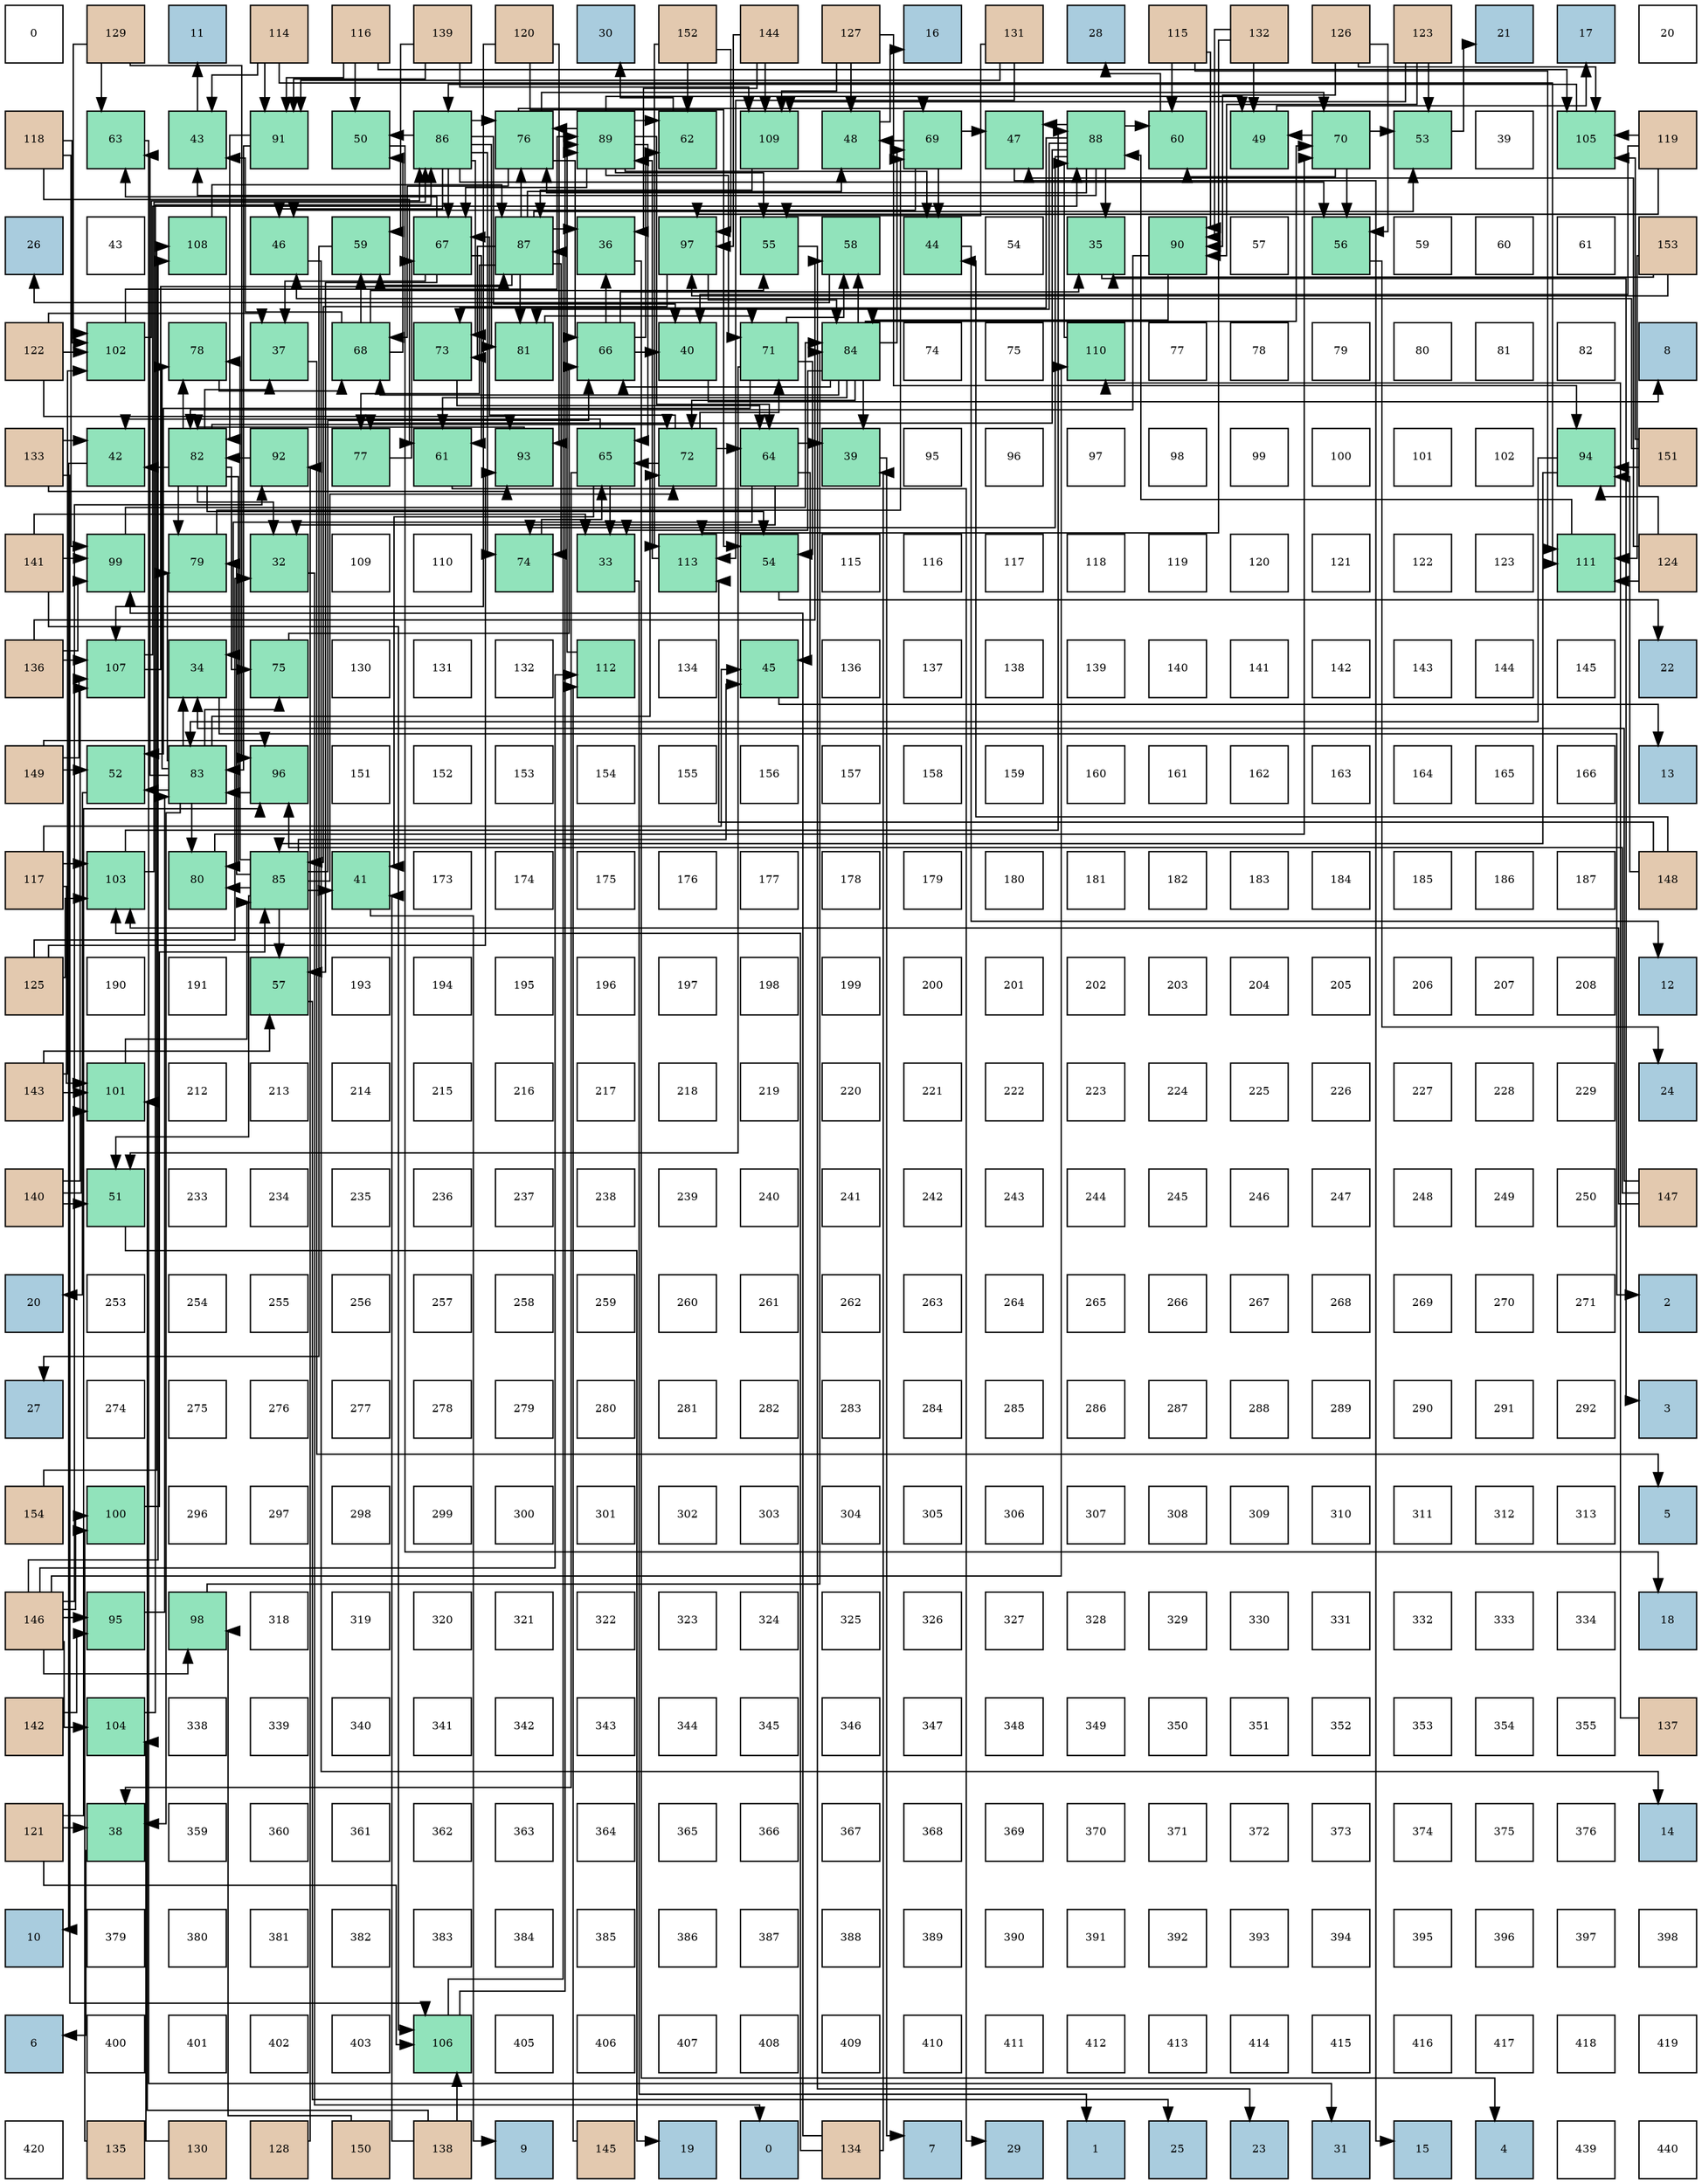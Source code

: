 digraph layout{
 rankdir=TB;
 splines=ortho;
 node [style=filled shape=square fixedsize=true width=0.6];
0[label="0", fontsize=8, fillcolor="#ffffff"];
1[label="129", fontsize=8, fillcolor="#e3c9af"];
2[label="11", fontsize=8, fillcolor="#a9ccde"];
3[label="114", fontsize=8, fillcolor="#e3c9af"];
4[label="116", fontsize=8, fillcolor="#e3c9af"];
5[label="139", fontsize=8, fillcolor="#e3c9af"];
6[label="120", fontsize=8, fillcolor="#e3c9af"];
7[label="30", fontsize=8, fillcolor="#a9ccde"];
8[label="152", fontsize=8, fillcolor="#e3c9af"];
9[label="144", fontsize=8, fillcolor="#e3c9af"];
10[label="127", fontsize=8, fillcolor="#e3c9af"];
11[label="16", fontsize=8, fillcolor="#a9ccde"];
12[label="131", fontsize=8, fillcolor="#e3c9af"];
13[label="28", fontsize=8, fillcolor="#a9ccde"];
14[label="115", fontsize=8, fillcolor="#e3c9af"];
15[label="132", fontsize=8, fillcolor="#e3c9af"];
16[label="126", fontsize=8, fillcolor="#e3c9af"];
17[label="123", fontsize=8, fillcolor="#e3c9af"];
18[label="21", fontsize=8, fillcolor="#a9ccde"];
19[label="17", fontsize=8, fillcolor="#a9ccde"];
20[label="20", fontsize=8, fillcolor="#ffffff"];
21[label="118", fontsize=8, fillcolor="#e3c9af"];
22[label="63", fontsize=8, fillcolor="#91e3bb"];
23[label="43", fontsize=8, fillcolor="#91e3bb"];
24[label="91", fontsize=8, fillcolor="#91e3bb"];
25[label="50", fontsize=8, fillcolor="#91e3bb"];
26[label="86", fontsize=8, fillcolor="#91e3bb"];
27[label="76", fontsize=8, fillcolor="#91e3bb"];
28[label="89", fontsize=8, fillcolor="#91e3bb"];
29[label="62", fontsize=8, fillcolor="#91e3bb"];
30[label="109", fontsize=8, fillcolor="#91e3bb"];
31[label="48", fontsize=8, fillcolor="#91e3bb"];
32[label="69", fontsize=8, fillcolor="#91e3bb"];
33[label="47", fontsize=8, fillcolor="#91e3bb"];
34[label="88", fontsize=8, fillcolor="#91e3bb"];
35[label="60", fontsize=8, fillcolor="#91e3bb"];
36[label="49", fontsize=8, fillcolor="#91e3bb"];
37[label="70", fontsize=8, fillcolor="#91e3bb"];
38[label="53", fontsize=8, fillcolor="#91e3bb"];
39[label="39", fontsize=8, fillcolor="#ffffff"];
40[label="105", fontsize=8, fillcolor="#91e3bb"];
41[label="119", fontsize=8, fillcolor="#e3c9af"];
42[label="26", fontsize=8, fillcolor="#a9ccde"];
43[label="43", fontsize=8, fillcolor="#ffffff"];
44[label="108", fontsize=8, fillcolor="#91e3bb"];
45[label="46", fontsize=8, fillcolor="#91e3bb"];
46[label="59", fontsize=8, fillcolor="#91e3bb"];
47[label="67", fontsize=8, fillcolor="#91e3bb"];
48[label="87", fontsize=8, fillcolor="#91e3bb"];
49[label="36", fontsize=8, fillcolor="#91e3bb"];
50[label="97", fontsize=8, fillcolor="#91e3bb"];
51[label="55", fontsize=8, fillcolor="#91e3bb"];
52[label="58", fontsize=8, fillcolor="#91e3bb"];
53[label="44", fontsize=8, fillcolor="#91e3bb"];
54[label="54", fontsize=8, fillcolor="#ffffff"];
55[label="35", fontsize=8, fillcolor="#91e3bb"];
56[label="90", fontsize=8, fillcolor="#91e3bb"];
57[label="57", fontsize=8, fillcolor="#ffffff"];
58[label="56", fontsize=8, fillcolor="#91e3bb"];
59[label="59", fontsize=8, fillcolor="#ffffff"];
60[label="60", fontsize=8, fillcolor="#ffffff"];
61[label="61", fontsize=8, fillcolor="#ffffff"];
62[label="153", fontsize=8, fillcolor="#e3c9af"];
63[label="122", fontsize=8, fillcolor="#e3c9af"];
64[label="102", fontsize=8, fillcolor="#91e3bb"];
65[label="78", fontsize=8, fillcolor="#91e3bb"];
66[label="37", fontsize=8, fillcolor="#91e3bb"];
67[label="68", fontsize=8, fillcolor="#91e3bb"];
68[label="73", fontsize=8, fillcolor="#91e3bb"];
69[label="81", fontsize=8, fillcolor="#91e3bb"];
70[label="66", fontsize=8, fillcolor="#91e3bb"];
71[label="40", fontsize=8, fillcolor="#91e3bb"];
72[label="71", fontsize=8, fillcolor="#91e3bb"];
73[label="84", fontsize=8, fillcolor="#91e3bb"];
74[label="74", fontsize=8, fillcolor="#ffffff"];
75[label="75", fontsize=8, fillcolor="#ffffff"];
76[label="110", fontsize=8, fillcolor="#91e3bb"];
77[label="77", fontsize=8, fillcolor="#ffffff"];
78[label="78", fontsize=8, fillcolor="#ffffff"];
79[label="79", fontsize=8, fillcolor="#ffffff"];
80[label="80", fontsize=8, fillcolor="#ffffff"];
81[label="81", fontsize=8, fillcolor="#ffffff"];
82[label="82", fontsize=8, fillcolor="#ffffff"];
83[label="8", fontsize=8, fillcolor="#a9ccde"];
84[label="133", fontsize=8, fillcolor="#e3c9af"];
85[label="42", fontsize=8, fillcolor="#91e3bb"];
86[label="82", fontsize=8, fillcolor="#91e3bb"];
87[label="92", fontsize=8, fillcolor="#91e3bb"];
88[label="77", fontsize=8, fillcolor="#91e3bb"];
89[label="61", fontsize=8, fillcolor="#91e3bb"];
90[label="93", fontsize=8, fillcolor="#91e3bb"];
91[label="65", fontsize=8, fillcolor="#91e3bb"];
92[label="72", fontsize=8, fillcolor="#91e3bb"];
93[label="64", fontsize=8, fillcolor="#91e3bb"];
94[label="39", fontsize=8, fillcolor="#91e3bb"];
95[label="95", fontsize=8, fillcolor="#ffffff"];
96[label="96", fontsize=8, fillcolor="#ffffff"];
97[label="97", fontsize=8, fillcolor="#ffffff"];
98[label="98", fontsize=8, fillcolor="#ffffff"];
99[label="99", fontsize=8, fillcolor="#ffffff"];
100[label="100", fontsize=8, fillcolor="#ffffff"];
101[label="101", fontsize=8, fillcolor="#ffffff"];
102[label="102", fontsize=8, fillcolor="#ffffff"];
103[label="94", fontsize=8, fillcolor="#91e3bb"];
104[label="151", fontsize=8, fillcolor="#e3c9af"];
105[label="141", fontsize=8, fillcolor="#e3c9af"];
106[label="99", fontsize=8, fillcolor="#91e3bb"];
107[label="79", fontsize=8, fillcolor="#91e3bb"];
108[label="32", fontsize=8, fillcolor="#91e3bb"];
109[label="109", fontsize=8, fillcolor="#ffffff"];
110[label="110", fontsize=8, fillcolor="#ffffff"];
111[label="74", fontsize=8, fillcolor="#91e3bb"];
112[label="33", fontsize=8, fillcolor="#91e3bb"];
113[label="113", fontsize=8, fillcolor="#91e3bb"];
114[label="54", fontsize=8, fillcolor="#91e3bb"];
115[label="115", fontsize=8, fillcolor="#ffffff"];
116[label="116", fontsize=8, fillcolor="#ffffff"];
117[label="117", fontsize=8, fillcolor="#ffffff"];
118[label="118", fontsize=8, fillcolor="#ffffff"];
119[label="119", fontsize=8, fillcolor="#ffffff"];
120[label="120", fontsize=8, fillcolor="#ffffff"];
121[label="121", fontsize=8, fillcolor="#ffffff"];
122[label="122", fontsize=8, fillcolor="#ffffff"];
123[label="123", fontsize=8, fillcolor="#ffffff"];
124[label="111", fontsize=8, fillcolor="#91e3bb"];
125[label="124", fontsize=8, fillcolor="#e3c9af"];
126[label="136", fontsize=8, fillcolor="#e3c9af"];
127[label="107", fontsize=8, fillcolor="#91e3bb"];
128[label="34", fontsize=8, fillcolor="#91e3bb"];
129[label="75", fontsize=8, fillcolor="#91e3bb"];
130[label="130", fontsize=8, fillcolor="#ffffff"];
131[label="131", fontsize=8, fillcolor="#ffffff"];
132[label="132", fontsize=8, fillcolor="#ffffff"];
133[label="112", fontsize=8, fillcolor="#91e3bb"];
134[label="134", fontsize=8, fillcolor="#ffffff"];
135[label="45", fontsize=8, fillcolor="#91e3bb"];
136[label="136", fontsize=8, fillcolor="#ffffff"];
137[label="137", fontsize=8, fillcolor="#ffffff"];
138[label="138", fontsize=8, fillcolor="#ffffff"];
139[label="139", fontsize=8, fillcolor="#ffffff"];
140[label="140", fontsize=8, fillcolor="#ffffff"];
141[label="141", fontsize=8, fillcolor="#ffffff"];
142[label="142", fontsize=8, fillcolor="#ffffff"];
143[label="143", fontsize=8, fillcolor="#ffffff"];
144[label="144", fontsize=8, fillcolor="#ffffff"];
145[label="145", fontsize=8, fillcolor="#ffffff"];
146[label="22", fontsize=8, fillcolor="#a9ccde"];
147[label="149", fontsize=8, fillcolor="#e3c9af"];
148[label="52", fontsize=8, fillcolor="#91e3bb"];
149[label="83", fontsize=8, fillcolor="#91e3bb"];
150[label="96", fontsize=8, fillcolor="#91e3bb"];
151[label="151", fontsize=8, fillcolor="#ffffff"];
152[label="152", fontsize=8, fillcolor="#ffffff"];
153[label="153", fontsize=8, fillcolor="#ffffff"];
154[label="154", fontsize=8, fillcolor="#ffffff"];
155[label="155", fontsize=8, fillcolor="#ffffff"];
156[label="156", fontsize=8, fillcolor="#ffffff"];
157[label="157", fontsize=8, fillcolor="#ffffff"];
158[label="158", fontsize=8, fillcolor="#ffffff"];
159[label="159", fontsize=8, fillcolor="#ffffff"];
160[label="160", fontsize=8, fillcolor="#ffffff"];
161[label="161", fontsize=8, fillcolor="#ffffff"];
162[label="162", fontsize=8, fillcolor="#ffffff"];
163[label="163", fontsize=8, fillcolor="#ffffff"];
164[label="164", fontsize=8, fillcolor="#ffffff"];
165[label="165", fontsize=8, fillcolor="#ffffff"];
166[label="166", fontsize=8, fillcolor="#ffffff"];
167[label="13", fontsize=8, fillcolor="#a9ccde"];
168[label="117", fontsize=8, fillcolor="#e3c9af"];
169[label="103", fontsize=8, fillcolor="#91e3bb"];
170[label="80", fontsize=8, fillcolor="#91e3bb"];
171[label="85", fontsize=8, fillcolor="#91e3bb"];
172[label="41", fontsize=8, fillcolor="#91e3bb"];
173[label="173", fontsize=8, fillcolor="#ffffff"];
174[label="174", fontsize=8, fillcolor="#ffffff"];
175[label="175", fontsize=8, fillcolor="#ffffff"];
176[label="176", fontsize=8, fillcolor="#ffffff"];
177[label="177", fontsize=8, fillcolor="#ffffff"];
178[label="178", fontsize=8, fillcolor="#ffffff"];
179[label="179", fontsize=8, fillcolor="#ffffff"];
180[label="180", fontsize=8, fillcolor="#ffffff"];
181[label="181", fontsize=8, fillcolor="#ffffff"];
182[label="182", fontsize=8, fillcolor="#ffffff"];
183[label="183", fontsize=8, fillcolor="#ffffff"];
184[label="184", fontsize=8, fillcolor="#ffffff"];
185[label="185", fontsize=8, fillcolor="#ffffff"];
186[label="186", fontsize=8, fillcolor="#ffffff"];
187[label="187", fontsize=8, fillcolor="#ffffff"];
188[label="148", fontsize=8, fillcolor="#e3c9af"];
189[label="125", fontsize=8, fillcolor="#e3c9af"];
190[label="190", fontsize=8, fillcolor="#ffffff"];
191[label="191", fontsize=8, fillcolor="#ffffff"];
192[label="57", fontsize=8, fillcolor="#91e3bb"];
193[label="193", fontsize=8, fillcolor="#ffffff"];
194[label="194", fontsize=8, fillcolor="#ffffff"];
195[label="195", fontsize=8, fillcolor="#ffffff"];
196[label="196", fontsize=8, fillcolor="#ffffff"];
197[label="197", fontsize=8, fillcolor="#ffffff"];
198[label="198", fontsize=8, fillcolor="#ffffff"];
199[label="199", fontsize=8, fillcolor="#ffffff"];
200[label="200", fontsize=8, fillcolor="#ffffff"];
201[label="201", fontsize=8, fillcolor="#ffffff"];
202[label="202", fontsize=8, fillcolor="#ffffff"];
203[label="203", fontsize=8, fillcolor="#ffffff"];
204[label="204", fontsize=8, fillcolor="#ffffff"];
205[label="205", fontsize=8, fillcolor="#ffffff"];
206[label="206", fontsize=8, fillcolor="#ffffff"];
207[label="207", fontsize=8, fillcolor="#ffffff"];
208[label="208", fontsize=8, fillcolor="#ffffff"];
209[label="12", fontsize=8, fillcolor="#a9ccde"];
210[label="143", fontsize=8, fillcolor="#e3c9af"];
211[label="101", fontsize=8, fillcolor="#91e3bb"];
212[label="212", fontsize=8, fillcolor="#ffffff"];
213[label="213", fontsize=8, fillcolor="#ffffff"];
214[label="214", fontsize=8, fillcolor="#ffffff"];
215[label="215", fontsize=8, fillcolor="#ffffff"];
216[label="216", fontsize=8, fillcolor="#ffffff"];
217[label="217", fontsize=8, fillcolor="#ffffff"];
218[label="218", fontsize=8, fillcolor="#ffffff"];
219[label="219", fontsize=8, fillcolor="#ffffff"];
220[label="220", fontsize=8, fillcolor="#ffffff"];
221[label="221", fontsize=8, fillcolor="#ffffff"];
222[label="222", fontsize=8, fillcolor="#ffffff"];
223[label="223", fontsize=8, fillcolor="#ffffff"];
224[label="224", fontsize=8, fillcolor="#ffffff"];
225[label="225", fontsize=8, fillcolor="#ffffff"];
226[label="226", fontsize=8, fillcolor="#ffffff"];
227[label="227", fontsize=8, fillcolor="#ffffff"];
228[label="228", fontsize=8, fillcolor="#ffffff"];
229[label="229", fontsize=8, fillcolor="#ffffff"];
230[label="24", fontsize=8, fillcolor="#a9ccde"];
231[label="140", fontsize=8, fillcolor="#e3c9af"];
232[label="51", fontsize=8, fillcolor="#91e3bb"];
233[label="233", fontsize=8, fillcolor="#ffffff"];
234[label="234", fontsize=8, fillcolor="#ffffff"];
235[label="235", fontsize=8, fillcolor="#ffffff"];
236[label="236", fontsize=8, fillcolor="#ffffff"];
237[label="237", fontsize=8, fillcolor="#ffffff"];
238[label="238", fontsize=8, fillcolor="#ffffff"];
239[label="239", fontsize=8, fillcolor="#ffffff"];
240[label="240", fontsize=8, fillcolor="#ffffff"];
241[label="241", fontsize=8, fillcolor="#ffffff"];
242[label="242", fontsize=8, fillcolor="#ffffff"];
243[label="243", fontsize=8, fillcolor="#ffffff"];
244[label="244", fontsize=8, fillcolor="#ffffff"];
245[label="245", fontsize=8, fillcolor="#ffffff"];
246[label="246", fontsize=8, fillcolor="#ffffff"];
247[label="247", fontsize=8, fillcolor="#ffffff"];
248[label="248", fontsize=8, fillcolor="#ffffff"];
249[label="249", fontsize=8, fillcolor="#ffffff"];
250[label="250", fontsize=8, fillcolor="#ffffff"];
251[label="147", fontsize=8, fillcolor="#e3c9af"];
252[label="20", fontsize=8, fillcolor="#a9ccde"];
253[label="253", fontsize=8, fillcolor="#ffffff"];
254[label="254", fontsize=8, fillcolor="#ffffff"];
255[label="255", fontsize=8, fillcolor="#ffffff"];
256[label="256", fontsize=8, fillcolor="#ffffff"];
257[label="257", fontsize=8, fillcolor="#ffffff"];
258[label="258", fontsize=8, fillcolor="#ffffff"];
259[label="259", fontsize=8, fillcolor="#ffffff"];
260[label="260", fontsize=8, fillcolor="#ffffff"];
261[label="261", fontsize=8, fillcolor="#ffffff"];
262[label="262", fontsize=8, fillcolor="#ffffff"];
263[label="263", fontsize=8, fillcolor="#ffffff"];
264[label="264", fontsize=8, fillcolor="#ffffff"];
265[label="265", fontsize=8, fillcolor="#ffffff"];
266[label="266", fontsize=8, fillcolor="#ffffff"];
267[label="267", fontsize=8, fillcolor="#ffffff"];
268[label="268", fontsize=8, fillcolor="#ffffff"];
269[label="269", fontsize=8, fillcolor="#ffffff"];
270[label="270", fontsize=8, fillcolor="#ffffff"];
271[label="271", fontsize=8, fillcolor="#ffffff"];
272[label="2", fontsize=8, fillcolor="#a9ccde"];
273[label="27", fontsize=8, fillcolor="#a9ccde"];
274[label="274", fontsize=8, fillcolor="#ffffff"];
275[label="275", fontsize=8, fillcolor="#ffffff"];
276[label="276", fontsize=8, fillcolor="#ffffff"];
277[label="277", fontsize=8, fillcolor="#ffffff"];
278[label="278", fontsize=8, fillcolor="#ffffff"];
279[label="279", fontsize=8, fillcolor="#ffffff"];
280[label="280", fontsize=8, fillcolor="#ffffff"];
281[label="281", fontsize=8, fillcolor="#ffffff"];
282[label="282", fontsize=8, fillcolor="#ffffff"];
283[label="283", fontsize=8, fillcolor="#ffffff"];
284[label="284", fontsize=8, fillcolor="#ffffff"];
285[label="285", fontsize=8, fillcolor="#ffffff"];
286[label="286", fontsize=8, fillcolor="#ffffff"];
287[label="287", fontsize=8, fillcolor="#ffffff"];
288[label="288", fontsize=8, fillcolor="#ffffff"];
289[label="289", fontsize=8, fillcolor="#ffffff"];
290[label="290", fontsize=8, fillcolor="#ffffff"];
291[label="291", fontsize=8, fillcolor="#ffffff"];
292[label="292", fontsize=8, fillcolor="#ffffff"];
293[label="3", fontsize=8, fillcolor="#a9ccde"];
294[label="154", fontsize=8, fillcolor="#e3c9af"];
295[label="100", fontsize=8, fillcolor="#91e3bb"];
296[label="296", fontsize=8, fillcolor="#ffffff"];
297[label="297", fontsize=8, fillcolor="#ffffff"];
298[label="298", fontsize=8, fillcolor="#ffffff"];
299[label="299", fontsize=8, fillcolor="#ffffff"];
300[label="300", fontsize=8, fillcolor="#ffffff"];
301[label="301", fontsize=8, fillcolor="#ffffff"];
302[label="302", fontsize=8, fillcolor="#ffffff"];
303[label="303", fontsize=8, fillcolor="#ffffff"];
304[label="304", fontsize=8, fillcolor="#ffffff"];
305[label="305", fontsize=8, fillcolor="#ffffff"];
306[label="306", fontsize=8, fillcolor="#ffffff"];
307[label="307", fontsize=8, fillcolor="#ffffff"];
308[label="308", fontsize=8, fillcolor="#ffffff"];
309[label="309", fontsize=8, fillcolor="#ffffff"];
310[label="310", fontsize=8, fillcolor="#ffffff"];
311[label="311", fontsize=8, fillcolor="#ffffff"];
312[label="312", fontsize=8, fillcolor="#ffffff"];
313[label="313", fontsize=8, fillcolor="#ffffff"];
314[label="5", fontsize=8, fillcolor="#a9ccde"];
315[label="146", fontsize=8, fillcolor="#e3c9af"];
316[label="95", fontsize=8, fillcolor="#91e3bb"];
317[label="98", fontsize=8, fillcolor="#91e3bb"];
318[label="318", fontsize=8, fillcolor="#ffffff"];
319[label="319", fontsize=8, fillcolor="#ffffff"];
320[label="320", fontsize=8, fillcolor="#ffffff"];
321[label="321", fontsize=8, fillcolor="#ffffff"];
322[label="322", fontsize=8, fillcolor="#ffffff"];
323[label="323", fontsize=8, fillcolor="#ffffff"];
324[label="324", fontsize=8, fillcolor="#ffffff"];
325[label="325", fontsize=8, fillcolor="#ffffff"];
326[label="326", fontsize=8, fillcolor="#ffffff"];
327[label="327", fontsize=8, fillcolor="#ffffff"];
328[label="328", fontsize=8, fillcolor="#ffffff"];
329[label="329", fontsize=8, fillcolor="#ffffff"];
330[label="330", fontsize=8, fillcolor="#ffffff"];
331[label="331", fontsize=8, fillcolor="#ffffff"];
332[label="332", fontsize=8, fillcolor="#ffffff"];
333[label="333", fontsize=8, fillcolor="#ffffff"];
334[label="334", fontsize=8, fillcolor="#ffffff"];
335[label="18", fontsize=8, fillcolor="#a9ccde"];
336[label="142", fontsize=8, fillcolor="#e3c9af"];
337[label="104", fontsize=8, fillcolor="#91e3bb"];
338[label="338", fontsize=8, fillcolor="#ffffff"];
339[label="339", fontsize=8, fillcolor="#ffffff"];
340[label="340", fontsize=8, fillcolor="#ffffff"];
341[label="341", fontsize=8, fillcolor="#ffffff"];
342[label="342", fontsize=8, fillcolor="#ffffff"];
343[label="343", fontsize=8, fillcolor="#ffffff"];
344[label="344", fontsize=8, fillcolor="#ffffff"];
345[label="345", fontsize=8, fillcolor="#ffffff"];
346[label="346", fontsize=8, fillcolor="#ffffff"];
347[label="347", fontsize=8, fillcolor="#ffffff"];
348[label="348", fontsize=8, fillcolor="#ffffff"];
349[label="349", fontsize=8, fillcolor="#ffffff"];
350[label="350", fontsize=8, fillcolor="#ffffff"];
351[label="351", fontsize=8, fillcolor="#ffffff"];
352[label="352", fontsize=8, fillcolor="#ffffff"];
353[label="353", fontsize=8, fillcolor="#ffffff"];
354[label="354", fontsize=8, fillcolor="#ffffff"];
355[label="355", fontsize=8, fillcolor="#ffffff"];
356[label="137", fontsize=8, fillcolor="#e3c9af"];
357[label="121", fontsize=8, fillcolor="#e3c9af"];
358[label="38", fontsize=8, fillcolor="#91e3bb"];
359[label="359", fontsize=8, fillcolor="#ffffff"];
360[label="360", fontsize=8, fillcolor="#ffffff"];
361[label="361", fontsize=8, fillcolor="#ffffff"];
362[label="362", fontsize=8, fillcolor="#ffffff"];
363[label="363", fontsize=8, fillcolor="#ffffff"];
364[label="364", fontsize=8, fillcolor="#ffffff"];
365[label="365", fontsize=8, fillcolor="#ffffff"];
366[label="366", fontsize=8, fillcolor="#ffffff"];
367[label="367", fontsize=8, fillcolor="#ffffff"];
368[label="368", fontsize=8, fillcolor="#ffffff"];
369[label="369", fontsize=8, fillcolor="#ffffff"];
370[label="370", fontsize=8, fillcolor="#ffffff"];
371[label="371", fontsize=8, fillcolor="#ffffff"];
372[label="372", fontsize=8, fillcolor="#ffffff"];
373[label="373", fontsize=8, fillcolor="#ffffff"];
374[label="374", fontsize=8, fillcolor="#ffffff"];
375[label="375", fontsize=8, fillcolor="#ffffff"];
376[label="376", fontsize=8, fillcolor="#ffffff"];
377[label="14", fontsize=8, fillcolor="#a9ccde"];
378[label="10", fontsize=8, fillcolor="#a9ccde"];
379[label="379", fontsize=8, fillcolor="#ffffff"];
380[label="380", fontsize=8, fillcolor="#ffffff"];
381[label="381", fontsize=8, fillcolor="#ffffff"];
382[label="382", fontsize=8, fillcolor="#ffffff"];
383[label="383", fontsize=8, fillcolor="#ffffff"];
384[label="384", fontsize=8, fillcolor="#ffffff"];
385[label="385", fontsize=8, fillcolor="#ffffff"];
386[label="386", fontsize=8, fillcolor="#ffffff"];
387[label="387", fontsize=8, fillcolor="#ffffff"];
388[label="388", fontsize=8, fillcolor="#ffffff"];
389[label="389", fontsize=8, fillcolor="#ffffff"];
390[label="390", fontsize=8, fillcolor="#ffffff"];
391[label="391", fontsize=8, fillcolor="#ffffff"];
392[label="392", fontsize=8, fillcolor="#ffffff"];
393[label="393", fontsize=8, fillcolor="#ffffff"];
394[label="394", fontsize=8, fillcolor="#ffffff"];
395[label="395", fontsize=8, fillcolor="#ffffff"];
396[label="396", fontsize=8, fillcolor="#ffffff"];
397[label="397", fontsize=8, fillcolor="#ffffff"];
398[label="398", fontsize=8, fillcolor="#ffffff"];
399[label="6", fontsize=8, fillcolor="#a9ccde"];
400[label="400", fontsize=8, fillcolor="#ffffff"];
401[label="401", fontsize=8, fillcolor="#ffffff"];
402[label="402", fontsize=8, fillcolor="#ffffff"];
403[label="403", fontsize=8, fillcolor="#ffffff"];
404[label="106", fontsize=8, fillcolor="#91e3bb"];
405[label="405", fontsize=8, fillcolor="#ffffff"];
406[label="406", fontsize=8, fillcolor="#ffffff"];
407[label="407", fontsize=8, fillcolor="#ffffff"];
408[label="408", fontsize=8, fillcolor="#ffffff"];
409[label="409", fontsize=8, fillcolor="#ffffff"];
410[label="410", fontsize=8, fillcolor="#ffffff"];
411[label="411", fontsize=8, fillcolor="#ffffff"];
412[label="412", fontsize=8, fillcolor="#ffffff"];
413[label="413", fontsize=8, fillcolor="#ffffff"];
414[label="414", fontsize=8, fillcolor="#ffffff"];
415[label="415", fontsize=8, fillcolor="#ffffff"];
416[label="416", fontsize=8, fillcolor="#ffffff"];
417[label="417", fontsize=8, fillcolor="#ffffff"];
418[label="418", fontsize=8, fillcolor="#ffffff"];
419[label="419", fontsize=8, fillcolor="#ffffff"];
420[label="420", fontsize=8, fillcolor="#ffffff"];
421[label="135", fontsize=8, fillcolor="#e3c9af"];
422[label="130", fontsize=8, fillcolor="#e3c9af"];
423[label="128", fontsize=8, fillcolor="#e3c9af"];
424[label="150", fontsize=8, fillcolor="#e3c9af"];
425[label="138", fontsize=8, fillcolor="#e3c9af"];
426[label="9", fontsize=8, fillcolor="#a9ccde"];
427[label="145", fontsize=8, fillcolor="#e3c9af"];
428[label="19", fontsize=8, fillcolor="#a9ccde"];
429[label="0", fontsize=8, fillcolor="#a9ccde"];
430[label="134", fontsize=8, fillcolor="#e3c9af"];
431[label="7", fontsize=8, fillcolor="#a9ccde"];
432[label="29", fontsize=8, fillcolor="#a9ccde"];
433[label="1", fontsize=8, fillcolor="#a9ccde"];
434[label="25", fontsize=8, fillcolor="#a9ccde"];
435[label="23", fontsize=8, fillcolor="#a9ccde"];
436[label="31", fontsize=8, fillcolor="#a9ccde"];
437[label="15", fontsize=8, fillcolor="#a9ccde"];
438[label="4", fontsize=8, fillcolor="#a9ccde"];
439[label="439", fontsize=8, fillcolor="#ffffff"];
440[label="440", fontsize=8, fillcolor="#ffffff"];
edge [constraint=false, style=vis];108 -> 429;
112 -> 433;
128 -> 272;
55 -> 293;
49 -> 438;
66 -> 314;
358 -> 399;
94 -> 431;
71 -> 83;
172 -> 426;
85 -> 378;
23 -> 2;
53 -> 209;
135 -> 167;
45 -> 377;
33 -> 437;
31 -> 11;
36 -> 19;
25 -> 335;
232 -> 428;
148 -> 252;
38 -> 18;
114 -> 146;
51 -> 435;
58 -> 230;
192 -> 434;
52 -> 42;
46 -> 273;
35 -> 13;
89 -> 432;
29 -> 7;
22 -> 436;
93 -> 108;
93 -> 128;
93 -> 94;
93 -> 135;
91 -> 112;
91 -> 358;
91 -> 172;
91 -> 85;
70 -> 55;
70 -> 49;
70 -> 71;
70 -> 29;
47 -> 66;
47 -> 192;
47 -> 89;
47 -> 22;
67 -> 23;
67 -> 25;
67 -> 51;
67 -> 46;
32 -> 53;
32 -> 45;
32 -> 33;
32 -> 31;
37 -> 36;
37 -> 38;
37 -> 58;
37 -> 35;
72 -> 232;
72 -> 148;
72 -> 114;
72 -> 52;
92 -> 93;
92 -> 91;
92 -> 47;
92 -> 72;
68 -> 93;
111 -> 91;
129 -> 70;
27 -> 70;
27 -> 67;
27 -> 32;
27 -> 37;
88 -> 47;
65 -> 67;
107 -> 32;
170 -> 37;
69 -> 72;
86 -> 108;
86 -> 66;
86 -> 85;
86 -> 114;
86 -> 92;
86 -> 129;
86 -> 65;
86 -> 107;
86 -> 170;
149 -> 128;
149 -> 358;
149 -> 148;
149 -> 22;
149 -> 92;
149 -> 129;
149 -> 65;
149 -> 107;
149 -> 170;
73 -> 112;
73 -> 94;
73 -> 52;
73 -> 89;
73 -> 70;
73 -> 67;
73 -> 32;
73 -> 37;
73 -> 92;
171 -> 172;
171 -> 135;
171 -> 232;
171 -> 192;
171 -> 70;
171 -> 92;
171 -> 65;
171 -> 107;
171 -> 170;
26 -> 71;
26 -> 45;
26 -> 25;
26 -> 58;
26 -> 47;
26 -> 68;
26 -> 111;
26 -> 27;
26 -> 69;
48 -> 49;
48 -> 31;
48 -> 38;
48 -> 46;
48 -> 68;
48 -> 111;
48 -> 27;
48 -> 88;
48 -> 69;
34 -> 55;
34 -> 23;
34 -> 33;
34 -> 35;
34 -> 68;
34 -> 111;
34 -> 27;
34 -> 88;
34 -> 69;
28 -> 53;
28 -> 36;
28 -> 51;
28 -> 29;
28 -> 93;
28 -> 91;
28 -> 47;
28 -> 72;
28 -> 27;
56 -> 86;
56 -> 73;
24 -> 86;
24 -> 149;
87 -> 86;
90 -> 86;
103 -> 149;
103 -> 171;
316 -> 149;
150 -> 149;
50 -> 73;
50 -> 171;
317 -> 73;
106 -> 73;
295 -> 171;
211 -> 171;
64 -> 26;
64 -> 28;
169 -> 26;
169 -> 34;
337 -> 26;
40 -> 26;
404 -> 48;
404 -> 28;
127 -> 48;
127 -> 34;
44 -> 48;
30 -> 48;
76 -> 34;
124 -> 34;
133 -> 28;
113 -> 28;
3 -> 23;
3 -> 24;
3 -> 124;
14 -> 35;
14 -> 56;
14 -> 124;
4 -> 25;
4 -> 24;
4 -> 40;
168 -> 135;
168 -> 211;
168 -> 169;
21 -> 89;
21 -> 106;
21 -> 64;
41 -> 71;
41 -> 50;
41 -> 40;
6 -> 114;
6 -> 90;
6 -> 127;
357 -> 358;
357 -> 150;
357 -> 404;
63 -> 66;
63 -> 90;
63 -> 64;
17 -> 38;
17 -> 56;
17 -> 30;
125 -> 33;
125 -> 103;
125 -> 124;
189 -> 108;
189 -> 90;
189 -> 169;
16 -> 58;
16 -> 56;
16 -> 40;
10 -> 31;
10 -> 103;
10 -> 30;
423 -> 87;
1 -> 22;
1 -> 150;
1 -> 64;
422 -> 337;
12 -> 51;
12 -> 24;
12 -> 113;
15 -> 36;
15 -> 56;
15 -> 113;
84 -> 85;
84 -> 90;
84 -> 404;
430 -> 94;
430 -> 106;
430 -> 169;
421 -> 295;
126 -> 52;
126 -> 106;
126 -> 127;
356 -> 76;
425 -> 172;
425 -> 211;
425 -> 404;
5 -> 46;
5 -> 24;
5 -> 30;
231 -> 232;
231 -> 211;
231 -> 127;
105 -> 112;
105 -> 106;
105 -> 404;
336 -> 316;
210 -> 192;
210 -> 211;
210 -> 64;
9 -> 49;
9 -> 50;
9 -> 30;
427 -> 133;
315 -> 87;
315 -> 316;
315 -> 317;
315 -> 295;
315 -> 337;
315 -> 44;
315 -> 76;
315 -> 133;
251 -> 128;
251 -> 150;
251 -> 169;
188 -> 53;
188 -> 103;
188 -> 113;
147 -> 148;
147 -> 150;
147 -> 127;
424 -> 317;
104 -> 45;
104 -> 103;
104 -> 40;
8 -> 29;
8 -> 50;
8 -> 113;
62 -> 55;
62 -> 50;
62 -> 124;
294 -> 44;
edge [constraint=true, style=invis];
0 -> 21 -> 42 -> 63 -> 84 -> 105 -> 126 -> 147 -> 168 -> 189 -> 210 -> 231 -> 252 -> 273 -> 294 -> 315 -> 336 -> 357 -> 378 -> 399 -> 420;
1 -> 22 -> 43 -> 64 -> 85 -> 106 -> 127 -> 148 -> 169 -> 190 -> 211 -> 232 -> 253 -> 274 -> 295 -> 316 -> 337 -> 358 -> 379 -> 400 -> 421;
2 -> 23 -> 44 -> 65 -> 86 -> 107 -> 128 -> 149 -> 170 -> 191 -> 212 -> 233 -> 254 -> 275 -> 296 -> 317 -> 338 -> 359 -> 380 -> 401 -> 422;
3 -> 24 -> 45 -> 66 -> 87 -> 108 -> 129 -> 150 -> 171 -> 192 -> 213 -> 234 -> 255 -> 276 -> 297 -> 318 -> 339 -> 360 -> 381 -> 402 -> 423;
4 -> 25 -> 46 -> 67 -> 88 -> 109 -> 130 -> 151 -> 172 -> 193 -> 214 -> 235 -> 256 -> 277 -> 298 -> 319 -> 340 -> 361 -> 382 -> 403 -> 424;
5 -> 26 -> 47 -> 68 -> 89 -> 110 -> 131 -> 152 -> 173 -> 194 -> 215 -> 236 -> 257 -> 278 -> 299 -> 320 -> 341 -> 362 -> 383 -> 404 -> 425;
6 -> 27 -> 48 -> 69 -> 90 -> 111 -> 132 -> 153 -> 174 -> 195 -> 216 -> 237 -> 258 -> 279 -> 300 -> 321 -> 342 -> 363 -> 384 -> 405 -> 426;
7 -> 28 -> 49 -> 70 -> 91 -> 112 -> 133 -> 154 -> 175 -> 196 -> 217 -> 238 -> 259 -> 280 -> 301 -> 322 -> 343 -> 364 -> 385 -> 406 -> 427;
8 -> 29 -> 50 -> 71 -> 92 -> 113 -> 134 -> 155 -> 176 -> 197 -> 218 -> 239 -> 260 -> 281 -> 302 -> 323 -> 344 -> 365 -> 386 -> 407 -> 428;
9 -> 30 -> 51 -> 72 -> 93 -> 114 -> 135 -> 156 -> 177 -> 198 -> 219 -> 240 -> 261 -> 282 -> 303 -> 324 -> 345 -> 366 -> 387 -> 408 -> 429;
10 -> 31 -> 52 -> 73 -> 94 -> 115 -> 136 -> 157 -> 178 -> 199 -> 220 -> 241 -> 262 -> 283 -> 304 -> 325 -> 346 -> 367 -> 388 -> 409 -> 430;
11 -> 32 -> 53 -> 74 -> 95 -> 116 -> 137 -> 158 -> 179 -> 200 -> 221 -> 242 -> 263 -> 284 -> 305 -> 326 -> 347 -> 368 -> 389 -> 410 -> 431;
12 -> 33 -> 54 -> 75 -> 96 -> 117 -> 138 -> 159 -> 180 -> 201 -> 222 -> 243 -> 264 -> 285 -> 306 -> 327 -> 348 -> 369 -> 390 -> 411 -> 432;
13 -> 34 -> 55 -> 76 -> 97 -> 118 -> 139 -> 160 -> 181 -> 202 -> 223 -> 244 -> 265 -> 286 -> 307 -> 328 -> 349 -> 370 -> 391 -> 412 -> 433;
14 -> 35 -> 56 -> 77 -> 98 -> 119 -> 140 -> 161 -> 182 -> 203 -> 224 -> 245 -> 266 -> 287 -> 308 -> 329 -> 350 -> 371 -> 392 -> 413 -> 434;
15 -> 36 -> 57 -> 78 -> 99 -> 120 -> 141 -> 162 -> 183 -> 204 -> 225 -> 246 -> 267 -> 288 -> 309 -> 330 -> 351 -> 372 -> 393 -> 414 -> 435;
16 -> 37 -> 58 -> 79 -> 100 -> 121 -> 142 -> 163 -> 184 -> 205 -> 226 -> 247 -> 268 -> 289 -> 310 -> 331 -> 352 -> 373 -> 394 -> 415 -> 436;
17 -> 38 -> 59 -> 80 -> 101 -> 122 -> 143 -> 164 -> 185 -> 206 -> 227 -> 248 -> 269 -> 290 -> 311 -> 332 -> 353 -> 374 -> 395 -> 416 -> 437;
18 -> 39 -> 60 -> 81 -> 102 -> 123 -> 144 -> 165 -> 186 -> 207 -> 228 -> 249 -> 270 -> 291 -> 312 -> 333 -> 354 -> 375 -> 396 -> 417 -> 438;
19 -> 40 -> 61 -> 82 -> 103 -> 124 -> 145 -> 166 -> 187 -> 208 -> 229 -> 250 -> 271 -> 292 -> 313 -> 334 -> 355 -> 376 -> 397 -> 418 -> 439;
20 -> 41 -> 62 -> 83 -> 104 -> 125 -> 146 -> 167 -> 188 -> 209 -> 230 -> 251 -> 272 -> 293 -> 314 -> 335 -> 356 -> 377 -> 398 -> 419 -> 440;
rank = same {0 -> 1 -> 2 -> 3 -> 4 -> 5 -> 6 -> 7 -> 8 -> 9 -> 10 -> 11 -> 12 -> 13 -> 14 -> 15 -> 16 -> 17 -> 18 -> 19 -> 20};
rank = same {21 -> 22 -> 23 -> 24 -> 25 -> 26 -> 27 -> 28 -> 29 -> 30 -> 31 -> 32 -> 33 -> 34 -> 35 -> 36 -> 37 -> 38 -> 39 -> 40 -> 41};
rank = same {42 -> 43 -> 44 -> 45 -> 46 -> 47 -> 48 -> 49 -> 50 -> 51 -> 52 -> 53 -> 54 -> 55 -> 56 -> 57 -> 58 -> 59 -> 60 -> 61 -> 62};
rank = same {63 -> 64 -> 65 -> 66 -> 67 -> 68 -> 69 -> 70 -> 71 -> 72 -> 73 -> 74 -> 75 -> 76 -> 77 -> 78 -> 79 -> 80 -> 81 -> 82 -> 83};
rank = same {84 -> 85 -> 86 -> 87 -> 88 -> 89 -> 90 -> 91 -> 92 -> 93 -> 94 -> 95 -> 96 -> 97 -> 98 -> 99 -> 100 -> 101 -> 102 -> 103 -> 104};
rank = same {105 -> 106 -> 107 -> 108 -> 109 -> 110 -> 111 -> 112 -> 113 -> 114 -> 115 -> 116 -> 117 -> 118 -> 119 -> 120 -> 121 -> 122 -> 123 -> 124 -> 125};
rank = same {126 -> 127 -> 128 -> 129 -> 130 -> 131 -> 132 -> 133 -> 134 -> 135 -> 136 -> 137 -> 138 -> 139 -> 140 -> 141 -> 142 -> 143 -> 144 -> 145 -> 146};
rank = same {147 -> 148 -> 149 -> 150 -> 151 -> 152 -> 153 -> 154 -> 155 -> 156 -> 157 -> 158 -> 159 -> 160 -> 161 -> 162 -> 163 -> 164 -> 165 -> 166 -> 167};
rank = same {168 -> 169 -> 170 -> 171 -> 172 -> 173 -> 174 -> 175 -> 176 -> 177 -> 178 -> 179 -> 180 -> 181 -> 182 -> 183 -> 184 -> 185 -> 186 -> 187 -> 188};
rank = same {189 -> 190 -> 191 -> 192 -> 193 -> 194 -> 195 -> 196 -> 197 -> 198 -> 199 -> 200 -> 201 -> 202 -> 203 -> 204 -> 205 -> 206 -> 207 -> 208 -> 209};
rank = same {210 -> 211 -> 212 -> 213 -> 214 -> 215 -> 216 -> 217 -> 218 -> 219 -> 220 -> 221 -> 222 -> 223 -> 224 -> 225 -> 226 -> 227 -> 228 -> 229 -> 230};
rank = same {231 -> 232 -> 233 -> 234 -> 235 -> 236 -> 237 -> 238 -> 239 -> 240 -> 241 -> 242 -> 243 -> 244 -> 245 -> 246 -> 247 -> 248 -> 249 -> 250 -> 251};
rank = same {252 -> 253 -> 254 -> 255 -> 256 -> 257 -> 258 -> 259 -> 260 -> 261 -> 262 -> 263 -> 264 -> 265 -> 266 -> 267 -> 268 -> 269 -> 270 -> 271 -> 272};
rank = same {273 -> 274 -> 275 -> 276 -> 277 -> 278 -> 279 -> 280 -> 281 -> 282 -> 283 -> 284 -> 285 -> 286 -> 287 -> 288 -> 289 -> 290 -> 291 -> 292 -> 293};
rank = same {294 -> 295 -> 296 -> 297 -> 298 -> 299 -> 300 -> 301 -> 302 -> 303 -> 304 -> 305 -> 306 -> 307 -> 308 -> 309 -> 310 -> 311 -> 312 -> 313 -> 314};
rank = same {315 -> 316 -> 317 -> 318 -> 319 -> 320 -> 321 -> 322 -> 323 -> 324 -> 325 -> 326 -> 327 -> 328 -> 329 -> 330 -> 331 -> 332 -> 333 -> 334 -> 335};
rank = same {336 -> 337 -> 338 -> 339 -> 340 -> 341 -> 342 -> 343 -> 344 -> 345 -> 346 -> 347 -> 348 -> 349 -> 350 -> 351 -> 352 -> 353 -> 354 -> 355 -> 356};
rank = same {357 -> 358 -> 359 -> 360 -> 361 -> 362 -> 363 -> 364 -> 365 -> 366 -> 367 -> 368 -> 369 -> 370 -> 371 -> 372 -> 373 -> 374 -> 375 -> 376 -> 377};
rank = same {378 -> 379 -> 380 -> 381 -> 382 -> 383 -> 384 -> 385 -> 386 -> 387 -> 388 -> 389 -> 390 -> 391 -> 392 -> 393 -> 394 -> 395 -> 396 -> 397 -> 398};
rank = same {399 -> 400 -> 401 -> 402 -> 403 -> 404 -> 405 -> 406 -> 407 -> 408 -> 409 -> 410 -> 411 -> 412 -> 413 -> 414 -> 415 -> 416 -> 417 -> 418 -> 419};
rank = same {420 -> 421 -> 422 -> 423 -> 424 -> 425 -> 426 -> 427 -> 428 -> 429 -> 430 -> 431 -> 432 -> 433 -> 434 -> 435 -> 436 -> 437 -> 438 -> 439 -> 440};
}